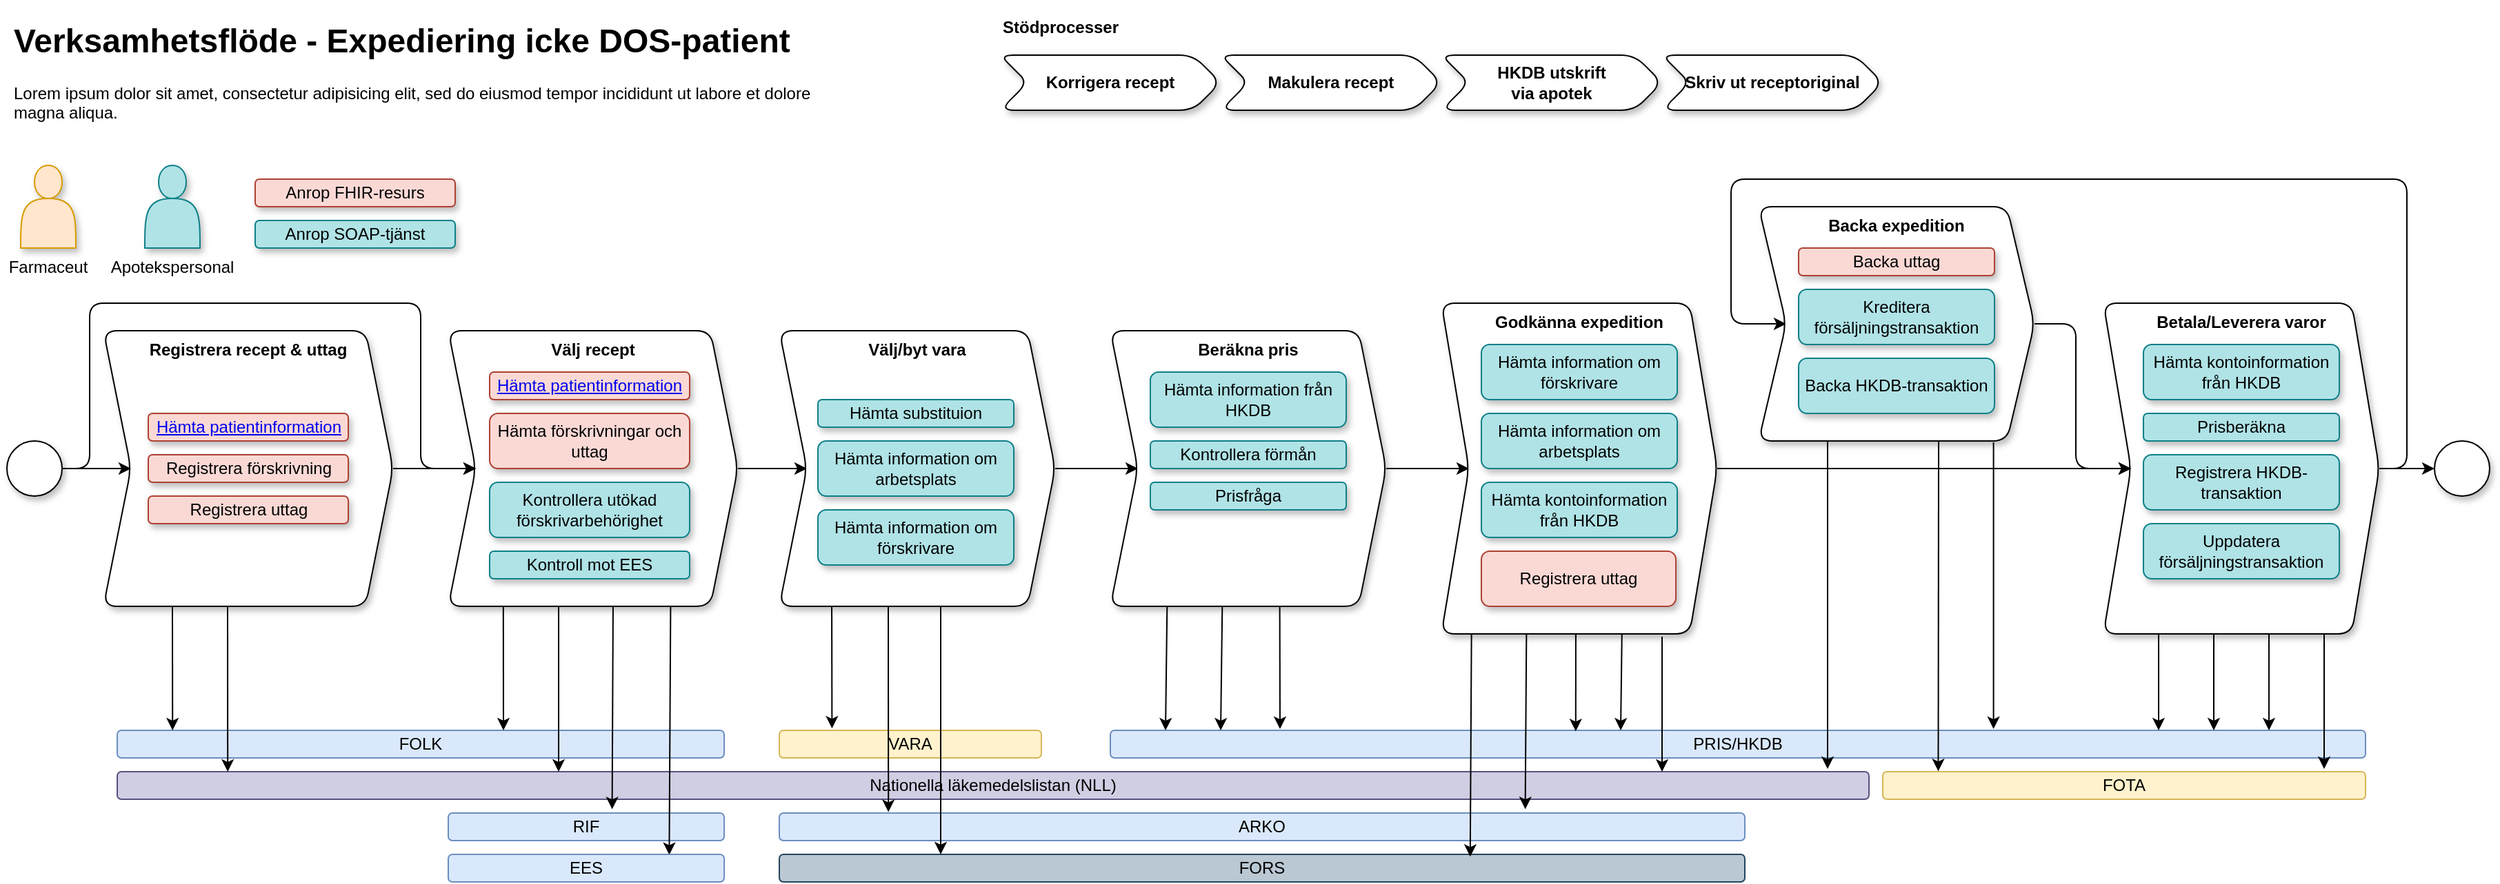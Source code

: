 <mxfile version="13.8.5" type="github">
  <diagram id="Y8RW_nMM7FUyLUE6UGEh" name="Page-1">
    <mxGraphModel dx="1446" dy="1983" grid="1" gridSize="10" guides="1" tooltips="1" connect="1" arrows="1" fold="1" page="1" pageScale="1" pageWidth="850" pageHeight="1100" math="0" shadow="0">
      <root>
        <mxCell id="0" />
        <mxCell id="1" parent="0" />
        <mxCell id="-_0p66DI5QI1zj4v-Ik1-10" value="Farmaceut" style="shape=actor;whiteSpace=wrap;html=1;rounded=1;shadow=1;labelPosition=center;verticalLabelPosition=bottom;align=center;verticalAlign=top;fillColor=#ffe6cc;strokeColor=#d79b00;" parent="1" vertex="1">
          <mxGeometry x="10" y="-980" width="40" height="60" as="geometry" />
        </mxCell>
        <mxCell id="-_0p66DI5QI1zj4v-Ik1-12" value="FORS" style="whiteSpace=wrap;html=1;fillColor=#bac8d3;strokeColor=#23445d;rounded=1;" parent="1" vertex="1">
          <mxGeometry x="560" y="-480" width="700" height="20" as="geometry" />
        </mxCell>
        <mxCell id="Q4kJV671iwrY0cKDhgk4-12" style="edgeStyle=orthogonalEdgeStyle;rounded=0;orthogonalLoop=1;jettySize=auto;html=1;exitX=1;exitY=0.5;exitDx=0;exitDy=0;" edge="1" parent="1" source="-_0p66DI5QI1zj4v-Ik1-9" target="Q4kJV671iwrY0cKDhgk4-13">
          <mxGeometry relative="1" as="geometry">
            <mxPoint x="280" y="-830" as="sourcePoint" />
          </mxGeometry>
        </mxCell>
        <mxCell id="Q4kJV671iwrY0cKDhgk4-1" value="VARA" style="whiteSpace=wrap;html=1;fillColor=#fff2cc;strokeColor=#d6b656;rounded=1;" vertex="1" parent="1">
          <mxGeometry x="560" y="-570" width="190" height="20" as="geometry" />
        </mxCell>
        <mxCell id="Q4kJV671iwrY0cKDhgk4-2" value="ARKO" style="whiteSpace=wrap;html=1;fillColor=#dae8fc;strokeColor=#6c8ebf;rounded=1;" vertex="1" parent="1">
          <mxGeometry x="560" y="-510" width="700" height="20" as="geometry" />
        </mxCell>
        <mxCell id="Q4kJV671iwrY0cKDhgk4-3" value="Nationella läkemedelslistan (NLL)" style="whiteSpace=wrap;html=1;fillColor=#d0cee2;strokeColor=#56517e;rounded=1;" vertex="1" parent="1">
          <mxGeometry x="80" y="-540" width="1270" height="20" as="geometry" />
        </mxCell>
        <mxCell id="Q4kJV671iwrY0cKDhgk4-5" value="PRIS/HKDB" style="whiteSpace=wrap;html=1;fillColor=#dae8fc;strokeColor=#6c8ebf;rounded=1;" vertex="1" parent="1">
          <mxGeometry x="800" y="-570" width="910" height="20" as="geometry" />
        </mxCell>
        <mxCell id="Q4kJV671iwrY0cKDhgk4-8" value="RIF" style="whiteSpace=wrap;html=1;fillColor=#dae8fc;strokeColor=#6c8ebf;rounded=1;" vertex="1" parent="1">
          <mxGeometry x="320" y="-510" width="200" height="20" as="geometry" />
        </mxCell>
        <mxCell id="Q4kJV671iwrY0cKDhgk4-10" value="Apotekspersonal" style="shape=actor;whiteSpace=wrap;html=1;rounded=1;shadow=1;labelPosition=center;verticalLabelPosition=bottom;align=center;verticalAlign=top;fillColor=#b0e3e6;strokeColor=#0e8088;" vertex="1" parent="1">
          <mxGeometry x="100" y="-980" width="40" height="60" as="geometry" />
        </mxCell>
        <UserObject label="FOLK" tooltip="Folkbokförda personer (FOLK)" id="Q4kJV671iwrY0cKDhgk4-20">
          <mxCell style="whiteSpace=wrap;html=1;fillColor=#dae8fc;strokeColor=#6c8ebf;rounded=1;" vertex="1" parent="1">
            <mxGeometry x="80" y="-570" width="440" height="20" as="geometry" />
          </mxCell>
        </UserObject>
        <mxCell id="Q4kJV671iwrY0cKDhgk4-29" value="" style="endArrow=classic;html=1;exitX=0.25;exitY=1;exitDx=0;exitDy=0;horizontal=0;labelPosition=right;verticalLabelPosition=middle;align=left;verticalAlign=middle;" edge="1" parent="1">
          <mxGeometry x="0.938" relative="1" as="geometry">
            <mxPoint x="400" y="-770" as="sourcePoint" />
            <mxPoint x="400" y="-540" as="targetPoint" />
            <mxPoint as="offset" />
          </mxGeometry>
        </mxCell>
        <mxCell id="Q4kJV671iwrY0cKDhgk4-31" value="" style="endArrow=classic;html=1;exitX=0.5;exitY=1;exitDx=0;exitDy=0;horizontal=0;align=left;labelPosition=right;verticalLabelPosition=middle;verticalAlign=middle;entryX=0.594;entryY=-0.14;entryDx=0;entryDy=0;entryPerimeter=0;" edge="1" parent="1" target="Q4kJV671iwrY0cKDhgk4-8">
          <mxGeometry x="0.8" relative="1" as="geometry">
            <mxPoint x="440" y="-770" as="sourcePoint" />
            <mxPoint x="438" y="-570" as="targetPoint" />
            <mxPoint as="offset" />
          </mxGeometry>
        </mxCell>
        <mxCell id="Q4kJV671iwrY0cKDhgk4-41" value="" style="endArrow=classic;html=1;entryX=0.113;entryY=-0.036;entryDx=0;entryDy=0;entryPerimeter=0;" edge="1" parent="1" target="Q4kJV671iwrY0cKDhgk4-2">
          <mxGeometry relative="1" as="geometry">
            <mxPoint x="639" y="-680" as="sourcePoint" />
            <mxPoint x="638" y="-410" as="targetPoint" />
          </mxGeometry>
        </mxCell>
        <mxCell id="Q4kJV671iwrY0cKDhgk4-45" value="" style="endArrow=classic;html=1;horizontal=0;" edge="1" parent="1">
          <mxGeometry x="0.611" y="-1" relative="1" as="geometry">
            <mxPoint x="677" y="-680" as="sourcePoint" />
            <mxPoint x="677" y="-480" as="targetPoint" />
            <mxPoint as="offset" />
          </mxGeometry>
        </mxCell>
        <mxCell id="Q4kJV671iwrY0cKDhgk4-47" value="" style="endArrow=classic;html=1;exitX=0.5;exitY=1;exitDx=0;exitDy=0;" edge="1" parent="1">
          <mxGeometry relative="1" as="geometry">
            <mxPoint x="842.58" y="-770.0" as="sourcePoint" />
            <mxPoint x="840" y="-570" as="targetPoint" />
          </mxGeometry>
        </mxCell>
        <mxCell id="Q4kJV671iwrY0cKDhgk4-49" value="" style="endArrow=classic;html=1;exitX=0.5;exitY=1;exitDx=0;exitDy=0;" edge="1" parent="1">
          <mxGeometry relative="1" as="geometry">
            <mxPoint x="882.58" y="-770.0" as="sourcePoint" />
            <mxPoint x="880" y="-570" as="targetPoint" />
          </mxGeometry>
        </mxCell>
        <mxCell id="Q4kJV671iwrY0cKDhgk4-51" value="" style="endArrow=classic;html=1;exitX=0.5;exitY=1;exitDx=0;exitDy=0;" edge="1" parent="1">
          <mxGeometry relative="1" as="geometry">
            <mxPoint x="922.57" y="-770" as="sourcePoint" />
            <mxPoint x="923" y="-571" as="targetPoint" />
          </mxGeometry>
        </mxCell>
        <mxCell id="Q4kJV671iwrY0cKDhgk4-56" value="" style="endArrow=classic;html=1;exitX=0.5;exitY=1;exitDx=0;exitDy=0;entryX=0.687;entryY=0.084;entryDx=0;entryDy=0;entryPerimeter=0;" edge="1" parent="1">
          <mxGeometry relative="1" as="geometry">
            <mxPoint x="1062.58" y="-770.0" as="sourcePoint" />
            <mxPoint x="1060.9" y="-478.32" as="targetPoint" />
          </mxGeometry>
        </mxCell>
        <mxCell id="Q4kJV671iwrY0cKDhgk4-58" value="" style="endArrow=classic;html=1;exitX=0.5;exitY=1;exitDx=0;exitDy=0;entryX=0.744;entryY=-0.14;entryDx=0;entryDy=0;entryPerimeter=0;" edge="1" parent="1">
          <mxGeometry relative="1" as="geometry">
            <mxPoint x="1102.58" y="-770.0" as="sourcePoint" />
            <mxPoint x="1100.8" y="-512.8" as="targetPoint" />
          </mxGeometry>
        </mxCell>
        <mxCell id="Q4kJV671iwrY0cKDhgk4-60" value="" style="endArrow=classic;html=1;exitX=0.5;exitY=1;exitDx=0;exitDy=0;entryX=0.69;entryY=0.033;entryDx=0;entryDy=0;entryPerimeter=0;" edge="1" parent="1">
          <mxGeometry relative="1" as="geometry">
            <mxPoint x="1137.57" y="-770.0" as="sourcePoint" />
            <mxPoint x="1137.4" y="-569.34" as="targetPoint" />
          </mxGeometry>
        </mxCell>
        <mxCell id="Q4kJV671iwrY0cKDhgk4-62" value="" style="endArrow=classic;html=1;exitX=0.5;exitY=1;exitDx=0;exitDy=0;" edge="1" parent="1">
          <mxGeometry relative="1" as="geometry">
            <mxPoint x="1172.57" y="-770" as="sourcePoint" />
            <mxPoint x="1170" y="-570" as="targetPoint" />
          </mxGeometry>
        </mxCell>
        <mxCell id="Q4kJV671iwrY0cKDhgk4-64" value="" style="endArrow=classic;html=1;" edge="1" parent="1">
          <mxGeometry relative="1" as="geometry">
            <mxPoint x="1200" y="-638" as="sourcePoint" />
            <mxPoint x="1200" y="-540" as="targetPoint" />
          </mxGeometry>
        </mxCell>
        <mxCell id="Q4kJV671iwrY0cKDhgk4-153" style="edgeStyle=orthogonalEdgeStyle;rounded=1;sketch=0;orthogonalLoop=1;jettySize=auto;html=1;exitX=1;exitY=0.5;exitDx=0;exitDy=0;entryX=0;entryY=0.5;entryDx=0;entryDy=0;endArrow=classic;endFill=1;strokeColor=#000000;fontSize=12;align=center;" edge="1" parent="1" source="Q4kJV671iwrY0cKDhgk4-66" target="Q4kJV671iwrY0cKDhgk4-147">
          <mxGeometry relative="1" as="geometry">
            <Array as="points">
              <mxPoint x="1740" y="-760" />
              <mxPoint x="1740" y="-970" />
              <mxPoint x="1250" y="-970" />
              <mxPoint x="1250" y="-865" />
            </Array>
          </mxGeometry>
        </mxCell>
        <mxCell id="Q4kJV671iwrY0cKDhgk4-66" value="Betala/Leverera varor" style="shape=step;perimeter=stepPerimeter;whiteSpace=wrap;html=1;fixedSize=1;rounded=1;shadow=1;fontStyle=1;verticalAlign=top;" vertex="1" parent="1">
          <mxGeometry x="1520" y="-880" width="200" height="240" as="geometry" />
        </mxCell>
        <mxCell id="Q4kJV671iwrY0cKDhgk4-79" value="Korrigera recept" style="shape=step;perimeter=stepPerimeter;whiteSpace=wrap;html=1;fixedSize=1;rounded=1;shadow=1;fontStyle=1" vertex="1" parent="1">
          <mxGeometry x="720" y="-1060" width="160" height="40" as="geometry" />
        </mxCell>
        <mxCell id="Q4kJV671iwrY0cKDhgk4-92" value="" style="endArrow=classic;html=1;strokeColor=#000000;exitX=1;exitY=0.5;exitDx=0;exitDy=0;entryX=0;entryY=0.5;entryDx=0;entryDy=0;" edge="1" parent="1" source="Q4kJV671iwrY0cKDhgk4-13" target="Q4kJV671iwrY0cKDhgk4-36">
          <mxGeometry width="50" height="50" relative="1" as="geometry">
            <mxPoint x="610" y="-580" as="sourcePoint" />
            <mxPoint x="660" y="-630" as="targetPoint" />
          </mxGeometry>
        </mxCell>
        <mxCell id="Q4kJV671iwrY0cKDhgk4-112" value="" style="endArrow=classic;html=1;exitX=0.5;exitY=1;exitDx=0;exitDy=0;entryX=0.801;entryY=0.016;entryDx=0;entryDy=0;entryPerimeter=0;horizontal=0;align=left;labelPosition=right;verticalLabelPosition=middle;verticalAlign=middle;" edge="1" parent="1" target="Q4kJV671iwrY0cKDhgk4-113">
          <mxGeometry x="0.727" relative="1" as="geometry">
            <mxPoint x="481.79" y="-769" as="sourcePoint" />
            <mxPoint x="480" y="-410" as="targetPoint" />
            <mxPoint as="offset" />
          </mxGeometry>
        </mxCell>
        <mxCell id="-_0p66DI5QI1zj4v-Ik1-9" value="Välj recept" style="shape=step;perimeter=stepPerimeter;whiteSpace=wrap;html=1;fixedSize=1;rounded=1;shadow=1;fontStyle=1;horizontal=1;verticalAlign=top;" parent="1" vertex="1">
          <mxGeometry x="320" y="-860" width="210" height="200" as="geometry" />
        </mxCell>
        <mxCell id="Q4kJV671iwrY0cKDhgk4-108" value="&lt;a href=&quot;data:page/id,Y8RW_nMM7FUyLUE6UGEh&quot;&gt;Hämta patientinformation&lt;/a&gt;" style="rounded=1;whiteSpace=wrap;html=1;shadow=1;fontSize=12;fillColor=#fad9d5;strokeColor=#ae4132;" vertex="1" parent="1">
          <mxGeometry x="350" y="-830" width="145" height="20" as="geometry" />
        </mxCell>
        <mxCell id="Q4kJV671iwrY0cKDhgk4-109" value="Hämta förskrivningar och uttag" style="rounded=1;whiteSpace=wrap;html=1;shadow=1;fontSize=12;fillColor=#fad9d5;strokeColor=#ae4132;" vertex="1" parent="1">
          <mxGeometry x="350" y="-800" width="145" height="40" as="geometry" />
        </mxCell>
        <mxCell id="Q4kJV671iwrY0cKDhgk4-110" value="Kontrollera utökad förskrivarbehörighet" style="rounded=1;whiteSpace=wrap;html=1;shadow=1;fillColor=#b0e3e6;strokeColor=#0e8088;" vertex="1" parent="1">
          <mxGeometry x="350" y="-750" width="145" height="40" as="geometry" />
        </mxCell>
        <mxCell id="Q4kJV671iwrY0cKDhgk4-111" value="Kontroll mot EES" style="rounded=1;whiteSpace=wrap;html=1;shadow=1;fillColor=#b0e3e6;strokeColor=#0e8088;" vertex="1" parent="1">
          <mxGeometry x="350" y="-700" width="145" height="20" as="geometry" />
        </mxCell>
        <mxCell id="Q4kJV671iwrY0cKDhgk4-113" value="EES" style="whiteSpace=wrap;html=1;fillColor=#dae8fc;strokeColor=#6c8ebf;rounded=1;" vertex="1" parent="1">
          <mxGeometry x="320" y="-480" width="200" height="20" as="geometry" />
        </mxCell>
        <mxCell id="Q4kJV671iwrY0cKDhgk4-114" value="" style="endArrow=classic;html=1;entryX=0.201;entryY=-0.071;entryDx=0;entryDy=0;entryPerimeter=0;" edge="1" parent="1" target="Q4kJV671iwrY0cKDhgk4-1">
          <mxGeometry relative="1" as="geometry">
            <mxPoint x="598" y="-680" as="sourcePoint" />
            <mxPoint x="597" y="-570" as="targetPoint" />
          </mxGeometry>
        </mxCell>
        <mxCell id="Q4kJV671iwrY0cKDhgk4-13" value="Välj/byt vara" style="shape=step;perimeter=stepPerimeter;whiteSpace=wrap;html=1;fixedSize=1;rounded=1;shadow=1;fontStyle=1;verticalAlign=top;" vertex="1" parent="1">
          <mxGeometry x="560" y="-860" width="200" height="200" as="geometry" />
        </mxCell>
        <mxCell id="Q4kJV671iwrY0cKDhgk4-105" value="Hämta substituion" style="rounded=1;whiteSpace=wrap;html=1;shadow=1;fontSize=12;fillColor=#b0e3e6;strokeColor=#0e8088;" vertex="1" parent="1">
          <mxGeometry x="588" y="-810" width="142" height="20" as="geometry" />
        </mxCell>
        <mxCell id="Q4kJV671iwrY0cKDhgk4-106" value="Hämta information om arbetsplats" style="rounded=1;whiteSpace=wrap;html=1;shadow=1;fillColor=#b0e3e6;strokeColor=#0e8088;" vertex="1" parent="1">
          <mxGeometry x="588" y="-780" width="142" height="40" as="geometry" />
        </mxCell>
        <mxCell id="Q4kJV671iwrY0cKDhgk4-107" value="Hämta information om förskrivare" style="rounded=1;whiteSpace=wrap;html=1;shadow=1;fillColor=#b0e3e6;strokeColor=#0e8088;" vertex="1" parent="1">
          <mxGeometry x="588" y="-730" width="142" height="40" as="geometry" />
        </mxCell>
        <mxCell id="Q4kJV671iwrY0cKDhgk4-123" style="edgeStyle=orthogonalEdgeStyle;rounded=0;sketch=0;orthogonalLoop=1;jettySize=auto;html=1;exitX=1;exitY=0.5;exitDx=0;exitDy=0;endArrow=classic;endFill=1;strokeColor=#000000;fontSize=12;align=center;" edge="1" parent="1" source="Q4kJV671iwrY0cKDhgk4-36" target="Q4kJV671iwrY0cKDhgk4-53">
          <mxGeometry relative="1" as="geometry" />
        </mxCell>
        <mxCell id="Q4kJV671iwrY0cKDhgk4-36" value="Beräkna pris" style="shape=step;perimeter=stepPerimeter;whiteSpace=wrap;html=1;fixedSize=1;rounded=1;shadow=1;fontStyle=1;horizontal=1;verticalAlign=top;" vertex="1" parent="1">
          <mxGeometry x="800" y="-860" width="200" height="200" as="geometry" />
        </mxCell>
        <mxCell id="Q4kJV671iwrY0cKDhgk4-115" value="Hämta information från HKDB" style="rounded=1;whiteSpace=wrap;html=1;shadow=1;fillColor=#b0e3e6;strokeColor=#0e8088;" vertex="1" parent="1">
          <mxGeometry x="829" y="-830" width="142" height="40" as="geometry" />
        </mxCell>
        <mxCell id="Q4kJV671iwrY0cKDhgk4-116" value="Kontrollera förmån" style="rounded=1;whiteSpace=wrap;html=1;shadow=1;fillColor=#b0e3e6;strokeColor=#0e8088;" vertex="1" parent="1">
          <mxGeometry x="829" y="-780" width="142" height="20" as="geometry" />
        </mxCell>
        <mxCell id="Q4kJV671iwrY0cKDhgk4-117" value="Prisfråga" style="rounded=1;whiteSpace=wrap;html=1;shadow=1;fillColor=#b0e3e6;strokeColor=#0e8088;" vertex="1" parent="1">
          <mxGeometry x="829" y="-750" width="142" height="20" as="geometry" />
        </mxCell>
        <mxCell id="Q4kJV671iwrY0cKDhgk4-135" style="edgeStyle=orthogonalEdgeStyle;rounded=0;sketch=0;orthogonalLoop=1;jettySize=auto;html=1;exitX=1;exitY=0.5;exitDx=0;exitDy=0;entryX=0;entryY=0.5;entryDx=0;entryDy=0;endArrow=classic;endFill=1;strokeColor=#000000;fontSize=12;align=center;" edge="1" parent="1" source="Q4kJV671iwrY0cKDhgk4-53" target="Q4kJV671iwrY0cKDhgk4-66">
          <mxGeometry relative="1" as="geometry">
            <mxPoint x="1480.0" y="-760.0" as="sourcePoint" />
          </mxGeometry>
        </mxCell>
        <mxCell id="Q4kJV671iwrY0cKDhgk4-53" value="Godkänna expedition" style="shape=step;perimeter=stepPerimeter;whiteSpace=wrap;html=1;fixedSize=1;rounded=1;shadow=1;fontStyle=1;verticalAlign=top;" vertex="1" parent="1">
          <mxGeometry x="1040" y="-880" width="200" height="240" as="geometry" />
        </mxCell>
        <mxCell id="Q4kJV671iwrY0cKDhgk4-118" value="Hämta information om förskrivare" style="rounded=1;whiteSpace=wrap;html=1;shadow=1;fillColor=#b0e3e6;strokeColor=#0e8088;" vertex="1" parent="1">
          <mxGeometry x="1069" y="-850" width="142" height="40" as="geometry" />
        </mxCell>
        <mxCell id="Q4kJV671iwrY0cKDhgk4-119" value="Hämta information om arbetsplats" style="rounded=1;whiteSpace=wrap;html=1;shadow=1;fillColor=#b0e3e6;strokeColor=#0e8088;" vertex="1" parent="1">
          <mxGeometry x="1069" y="-800" width="142" height="40" as="geometry" />
        </mxCell>
        <mxCell id="Q4kJV671iwrY0cKDhgk4-120" value="Hämta kontoinformation från HKDB" style="rounded=1;whiteSpace=wrap;html=1;shadow=1;fillColor=#b0e3e6;strokeColor=#0e8088;" vertex="1" parent="1">
          <mxGeometry x="1069" y="-750" width="142" height="40" as="geometry" />
        </mxCell>
        <mxCell id="Q4kJV671iwrY0cKDhgk4-121" value="Registrera uttag" style="rounded=1;whiteSpace=wrap;html=1;shadow=1;fontSize=12;fillColor=#fad9d5;strokeColor=#ae4132;" vertex="1" parent="1">
          <mxGeometry x="1069" y="-700" width="141" height="40" as="geometry" />
        </mxCell>
        <mxCell id="Q4kJV671iwrY0cKDhgk4-130" value="Hämta kontoinformation från HKDB" style="rounded=1;whiteSpace=wrap;html=1;shadow=1;fillColor=#b0e3e6;strokeColor=#0e8088;" vertex="1" parent="1">
          <mxGeometry x="1549" y="-850" width="142" height="40" as="geometry" />
        </mxCell>
        <mxCell id="Q4kJV671iwrY0cKDhgk4-131" value="Prisberäkna" style="rounded=1;whiteSpace=wrap;html=1;shadow=1;fillColor=#b0e3e6;strokeColor=#0e8088;" vertex="1" parent="1">
          <mxGeometry x="1549" y="-800" width="142" height="20" as="geometry" />
        </mxCell>
        <mxCell id="Q4kJV671iwrY0cKDhgk4-132" value="Registrera HKDB-transaktion" style="rounded=1;whiteSpace=wrap;html=1;shadow=1;fillColor=#b0e3e6;strokeColor=#0e8088;" vertex="1" parent="1">
          <mxGeometry x="1549" y="-770" width="142" height="40" as="geometry" />
        </mxCell>
        <mxCell id="Q4kJV671iwrY0cKDhgk4-133" value="Uppdatera försäljningstransaktion" style="rounded=1;whiteSpace=wrap;html=1;shadow=1;fillColor=#b0e3e6;strokeColor=#0e8088;" vertex="1" parent="1">
          <mxGeometry x="1549" y="-720" width="142" height="40" as="geometry" />
        </mxCell>
        <mxCell id="Q4kJV671iwrY0cKDhgk4-136" value="" style="endArrow=classic;html=1;" edge="1" parent="1">
          <mxGeometry relative="1" as="geometry">
            <mxPoint x="1560" y="-640" as="sourcePoint" />
            <mxPoint x="1560.0" y="-570" as="targetPoint" />
          </mxGeometry>
        </mxCell>
        <mxCell id="Q4kJV671iwrY0cKDhgk4-137" value="" style="endArrow=classic;html=1;" edge="1" parent="1">
          <mxGeometry relative="1" as="geometry">
            <mxPoint x="1600.0" y="-640" as="sourcePoint" />
            <mxPoint x="1600.0" y="-570" as="targetPoint" />
          </mxGeometry>
        </mxCell>
        <mxCell id="Q4kJV671iwrY0cKDhgk4-138" value="" style="endArrow=classic;html=1;" edge="1" parent="1">
          <mxGeometry relative="1" as="geometry">
            <mxPoint x="1640.0" y="-640" as="sourcePoint" />
            <mxPoint x="1640.0" y="-570" as="targetPoint" />
          </mxGeometry>
        </mxCell>
        <mxCell id="Q4kJV671iwrY0cKDhgk4-139" value="FOTA" style="whiteSpace=wrap;html=1;fillColor=#fff2cc;strokeColor=#d6b656;rounded=1;" vertex="1" parent="1">
          <mxGeometry x="1360" y="-540" width="350" height="20" as="geometry" />
        </mxCell>
        <mxCell id="Q4kJV671iwrY0cKDhgk4-140" value="" style="endArrow=classic;html=1;" edge="1" parent="1">
          <mxGeometry relative="1" as="geometry">
            <mxPoint x="1680.0" y="-640" as="sourcePoint" />
            <mxPoint x="1680.0" y="-542" as="targetPoint" />
          </mxGeometry>
        </mxCell>
        <mxCell id="Q4kJV671iwrY0cKDhgk4-141" value="Makulera recept" style="shape=step;perimeter=stepPerimeter;whiteSpace=wrap;html=1;fixedSize=1;rounded=1;shadow=1;fontStyle=1" vertex="1" parent="1">
          <mxGeometry x="880" y="-1060" width="160" height="40" as="geometry" />
        </mxCell>
        <mxCell id="Q4kJV671iwrY0cKDhgk4-142" value="&lt;div&gt;HKDB utskrift&lt;/div&gt;&lt;div&gt; via apotek&lt;/div&gt;" style="shape=step;perimeter=stepPerimeter;whiteSpace=wrap;html=1;fixedSize=1;rounded=1;shadow=1;fontStyle=1" vertex="1" parent="1">
          <mxGeometry x="1040" y="-1060" width="160" height="40" as="geometry" />
        </mxCell>
        <mxCell id="Q4kJV671iwrY0cKDhgk4-143" value="" style="ellipse;whiteSpace=wrap;html=1;aspect=fixed;rounded=1;shadow=1;fontSize=12;" vertex="1" parent="1">
          <mxGeometry x="1760" y="-780" width="40" height="40" as="geometry" />
        </mxCell>
        <mxCell id="Q4kJV671iwrY0cKDhgk4-144" value="" style="endArrow=classic;html=1;strokeColor=#000000;fontSize=12;align=center;entryX=0;entryY=0.5;entryDx=0;entryDy=0;exitX=1;exitY=0.5;exitDx=0;exitDy=0;" edge="1" parent="1" source="Q4kJV671iwrY0cKDhgk4-66" target="Q4kJV671iwrY0cKDhgk4-143">
          <mxGeometry width="50" height="50" relative="1" as="geometry">
            <mxPoint x="1630" y="-570" as="sourcePoint" />
            <mxPoint x="1680" y="-620" as="targetPoint" />
          </mxGeometry>
        </mxCell>
        <mxCell id="Q4kJV671iwrY0cKDhgk4-145" value="Anrop FHIR-resurs" style="rounded=1;whiteSpace=wrap;html=1;shadow=1;fontSize=12;fillColor=#fad9d5;strokeColor=#ae4132;" vertex="1" parent="1">
          <mxGeometry x="180" y="-970" width="145" height="20" as="geometry" />
        </mxCell>
        <mxCell id="Q4kJV671iwrY0cKDhgk4-146" value="Anrop SOAP-tjänst" style="rounded=1;whiteSpace=wrap;html=1;shadow=1;fontSize=12;fillColor=#b0e3e6;strokeColor=#0e8088;" vertex="1" parent="1">
          <mxGeometry x="180" y="-940" width="145" height="20" as="geometry" />
        </mxCell>
        <mxCell id="Q4kJV671iwrY0cKDhgk4-147" value="Backa expedition" style="shape=step;perimeter=stepPerimeter;whiteSpace=wrap;html=1;fixedSize=1;rounded=1;shadow=1;fontStyle=1;verticalAlign=top;" vertex="1" parent="1">
          <mxGeometry x="1270" y="-950" width="200" height="170" as="geometry" />
        </mxCell>
        <mxCell id="Q4kJV671iwrY0cKDhgk4-148" value="Kreditera försäljningstransaktion" style="rounded=1;whiteSpace=wrap;html=1;shadow=1;fillColor=#b0e3e6;strokeColor=#0e8088;" vertex="1" parent="1">
          <mxGeometry x="1299" y="-890" width="142" height="40" as="geometry" />
        </mxCell>
        <mxCell id="Q4kJV671iwrY0cKDhgk4-150" value="Backa HKDB-transaktion" style="rounded=1;whiteSpace=wrap;html=1;shadow=1;fillColor=#b0e3e6;strokeColor=#0e8088;" vertex="1" parent="1">
          <mxGeometry x="1299" y="-840" width="142" height="40" as="geometry" />
        </mxCell>
        <mxCell id="Q4kJV671iwrY0cKDhgk4-151" value="Backa uttag" style="rounded=1;whiteSpace=wrap;html=1;shadow=1;fillColor=#fad9d5;strokeColor=#ae4132;" vertex="1" parent="1">
          <mxGeometry x="1299" y="-920" width="142" height="20" as="geometry" />
        </mxCell>
        <mxCell id="Q4kJV671iwrY0cKDhgk4-152" value="" style="endArrow=classic;html=1;strokeColor=#000000;fontSize=12;align=center;exitX=1;exitY=0.5;exitDx=0;exitDy=0;" edge="1" parent="1" source="Q4kJV671iwrY0cKDhgk4-147">
          <mxGeometry width="50" height="50" relative="1" as="geometry">
            <mxPoint x="1270" y="-790" as="sourcePoint" />
            <mxPoint x="1540" y="-760" as="targetPoint" />
            <Array as="points">
              <mxPoint x="1500" y="-865" />
              <mxPoint x="1500" y="-760" />
            </Array>
          </mxGeometry>
        </mxCell>
        <mxCell id="Q4kJV671iwrY0cKDhgk4-155" value="" style="endArrow=classic;html=1;exitX=0.25;exitY=1;exitDx=0;exitDy=0;" edge="1" parent="1" source="Q4kJV671iwrY0cKDhgk4-147">
          <mxGeometry relative="1" as="geometry">
            <mxPoint x="1320" y="-640" as="sourcePoint" />
            <mxPoint x="1320" y="-542" as="targetPoint" />
          </mxGeometry>
        </mxCell>
        <mxCell id="Q4kJV671iwrY0cKDhgk4-156" value="" style="endArrow=classic;html=1;exitX=0.451;exitY=1.006;exitDx=0;exitDy=0;exitPerimeter=0;entryX=0.115;entryY=-0.019;entryDx=0;entryDy=0;entryPerimeter=0;" edge="1" parent="1" target="Q4kJV671iwrY0cKDhgk4-139">
          <mxGeometry relative="1" as="geometry">
            <mxPoint x="1400.51" y="-780.0" as="sourcePoint" />
            <mxPoint x="1400.31" y="-571.02" as="targetPoint" />
          </mxGeometry>
        </mxCell>
        <mxCell id="Q4kJV671iwrY0cKDhgk4-157" value="" style="endArrow=classic;html=1;" edge="1" parent="1">
          <mxGeometry relative="1" as="geometry">
            <mxPoint x="1440.31" y="-779.02" as="sourcePoint" />
            <mxPoint x="1440.31" y="-571.02" as="targetPoint" />
          </mxGeometry>
        </mxCell>
        <mxCell id="Q4kJV671iwrY0cKDhgk4-158" value="Skriv ut receptoriginal" style="shape=step;perimeter=stepPerimeter;whiteSpace=wrap;html=1;fixedSize=1;rounded=1;shadow=1;fontStyle=1" vertex="1" parent="1">
          <mxGeometry x="1200" y="-1060" width="160" height="40" as="geometry" />
        </mxCell>
        <mxCell id="Q4kJV671iwrY0cKDhgk4-159" value="&lt;h1&gt;Verksamhetsflöde - Expediering icke DOS-patient&lt;br&gt;&lt;/h1&gt;&lt;p&gt;Lorem ipsum dolor sit amet, consectetur adipisicing elit, sed do eiusmod tempor incididunt ut labore et dolore magna aliqua.&lt;/p&gt;" style="text;html=1;strokeColor=none;fillColor=none;spacing=5;spacingTop=-20;whiteSpace=wrap;overflow=hidden;rounded=0;shadow=1;fontSize=12;" vertex="1" parent="1">
          <mxGeometry y="-1090" width="600" height="120" as="geometry" />
        </mxCell>
        <mxCell id="Q4kJV671iwrY0cKDhgk4-160" value="&lt;b&gt;Stödprocesser&lt;/b&gt;" style="text;html=1;strokeColor=none;fillColor=none;align=left;verticalAlign=middle;whiteSpace=wrap;rounded=0;shadow=1;fontSize=12;" vertex="1" parent="1">
          <mxGeometry x="720" y="-1090" width="219" height="20" as="geometry" />
        </mxCell>
        <mxCell id="Q4kJV671iwrY0cKDhgk4-176" value="Registrera recept &amp;amp; uttag" style="shape=step;perimeter=stepPerimeter;whiteSpace=wrap;html=1;fixedSize=1;rounded=1;shadow=1;fontStyle=1;horizontal=1;verticalAlign=top;" vertex="1" parent="1">
          <mxGeometry x="70" y="-860" width="210" height="200" as="geometry" />
        </mxCell>
        <mxCell id="Q4kJV671iwrY0cKDhgk4-177" value="&lt;a href=&quot;data:page/id,Y8RW_nMM7FUyLUE6UGEh&quot;&gt;Hämta patientinformation&lt;/a&gt;" style="rounded=1;whiteSpace=wrap;html=1;shadow=1;fontSize=12;fillColor=#fad9d5;strokeColor=#ae4132;" vertex="1" parent="1">
          <mxGeometry x="102.5" y="-800" width="145" height="20" as="geometry" />
        </mxCell>
        <mxCell id="Q4kJV671iwrY0cKDhgk4-178" value="Registrera förskrivning" style="rounded=1;whiteSpace=wrap;html=1;shadow=1;fontSize=12;fillColor=#fad9d5;strokeColor=#ae4132;" vertex="1" parent="1">
          <mxGeometry x="102.5" y="-770" width="145" height="20" as="geometry" />
        </mxCell>
        <mxCell id="Q4kJV671iwrY0cKDhgk4-183" style="edgeStyle=orthogonalEdgeStyle;rounded=1;sketch=0;orthogonalLoop=1;jettySize=auto;html=1;exitX=1;exitY=0.5;exitDx=0;exitDy=0;endArrow=classic;endFill=1;strokeColor=#000000;fontSize=12;align=center;" edge="1" parent="1" source="Q4kJV671iwrY0cKDhgk4-181" target="-_0p66DI5QI1zj4v-Ik1-9">
          <mxGeometry relative="1" as="geometry">
            <mxPoint x="280" y="-890" as="targetPoint" />
            <Array as="points">
              <mxPoint x="60" y="-760" />
              <mxPoint x="60" y="-880" />
              <mxPoint x="300" y="-880" />
              <mxPoint x="300" y="-760" />
            </Array>
          </mxGeometry>
        </mxCell>
        <mxCell id="Q4kJV671iwrY0cKDhgk4-181" value="" style="ellipse;whiteSpace=wrap;html=1;aspect=fixed;rounded=1;shadow=1;fontSize=12;" vertex="1" parent="1">
          <mxGeometry y="-780" width="40" height="40" as="geometry" />
        </mxCell>
        <mxCell id="Q4kJV671iwrY0cKDhgk4-182" value="" style="endArrow=classic;html=1;strokeColor=#000000;fontSize=12;align=center;exitX=1;exitY=0.5;exitDx=0;exitDy=0;" edge="1" parent="1" source="Q4kJV671iwrY0cKDhgk4-176" target="-_0p66DI5QI1zj4v-Ik1-9">
          <mxGeometry width="50" height="50" relative="1" as="geometry">
            <mxPoint x="290" y="-745" as="sourcePoint" />
            <mxPoint x="340" y="-795" as="targetPoint" />
          </mxGeometry>
        </mxCell>
        <mxCell id="Q4kJV671iwrY0cKDhgk4-185" value="" style="endArrow=classic;html=1;strokeColor=#000000;fontSize=12;align=center;entryX=0;entryY=0.5;entryDx=0;entryDy=0;exitX=1;exitY=0.5;exitDx=0;exitDy=0;" edge="1" parent="1" source="Q4kJV671iwrY0cKDhgk4-181" target="Q4kJV671iwrY0cKDhgk4-176">
          <mxGeometry width="50" height="50" relative="1" as="geometry">
            <mxPoint x="-10" y="-670" as="sourcePoint" />
            <mxPoint x="40" y="-720" as="targetPoint" />
          </mxGeometry>
        </mxCell>
        <mxCell id="Q4kJV671iwrY0cKDhgk4-186" value="" style="endArrow=classic;html=1;exitX=0.19;exitY=1;exitDx=0;exitDy=0;horizontal=0;labelPosition=right;verticalLabelPosition=middle;align=left;verticalAlign=middle;exitPerimeter=0;" edge="1" parent="1" source="-_0p66DI5QI1zj4v-Ik1-9">
          <mxGeometry x="0.938" relative="1" as="geometry">
            <mxPoint x="360" y="-800" as="sourcePoint" />
            <mxPoint x="360" y="-570" as="targetPoint" />
            <mxPoint as="offset" />
          </mxGeometry>
        </mxCell>
        <mxCell id="Q4kJV671iwrY0cKDhgk4-187" value="" style="endArrow=classic;html=1;exitX=0.19;exitY=1;exitDx=0;exitDy=0;horizontal=0;labelPosition=right;verticalLabelPosition=middle;align=left;verticalAlign=middle;exitPerimeter=0;" edge="1" parent="1">
          <mxGeometry x="0.938" relative="1" as="geometry">
            <mxPoint x="120.0" y="-660" as="sourcePoint" />
            <mxPoint x="120.1" y="-570" as="targetPoint" />
            <mxPoint as="offset" />
          </mxGeometry>
        </mxCell>
        <mxCell id="Q4kJV671iwrY0cKDhgk4-188" value="" style="endArrow=classic;html=1;horizontal=0;labelPosition=right;verticalLabelPosition=middle;align=left;verticalAlign=middle;" edge="1" parent="1">
          <mxGeometry x="0.938" relative="1" as="geometry">
            <mxPoint x="160" y="-660" as="sourcePoint" />
            <mxPoint x="160.1" y="-540" as="targetPoint" />
            <mxPoint as="offset" />
          </mxGeometry>
        </mxCell>
        <mxCell id="Q4kJV671iwrY0cKDhgk4-189" value="Registrera uttag" style="rounded=1;whiteSpace=wrap;html=1;shadow=1;fontSize=12;fillColor=#fad9d5;strokeColor=#ae4132;" vertex="1" parent="1">
          <mxGeometry x="102.5" y="-740" width="145" height="20" as="geometry" />
        </mxCell>
      </root>
    </mxGraphModel>
  </diagram>
</mxfile>

